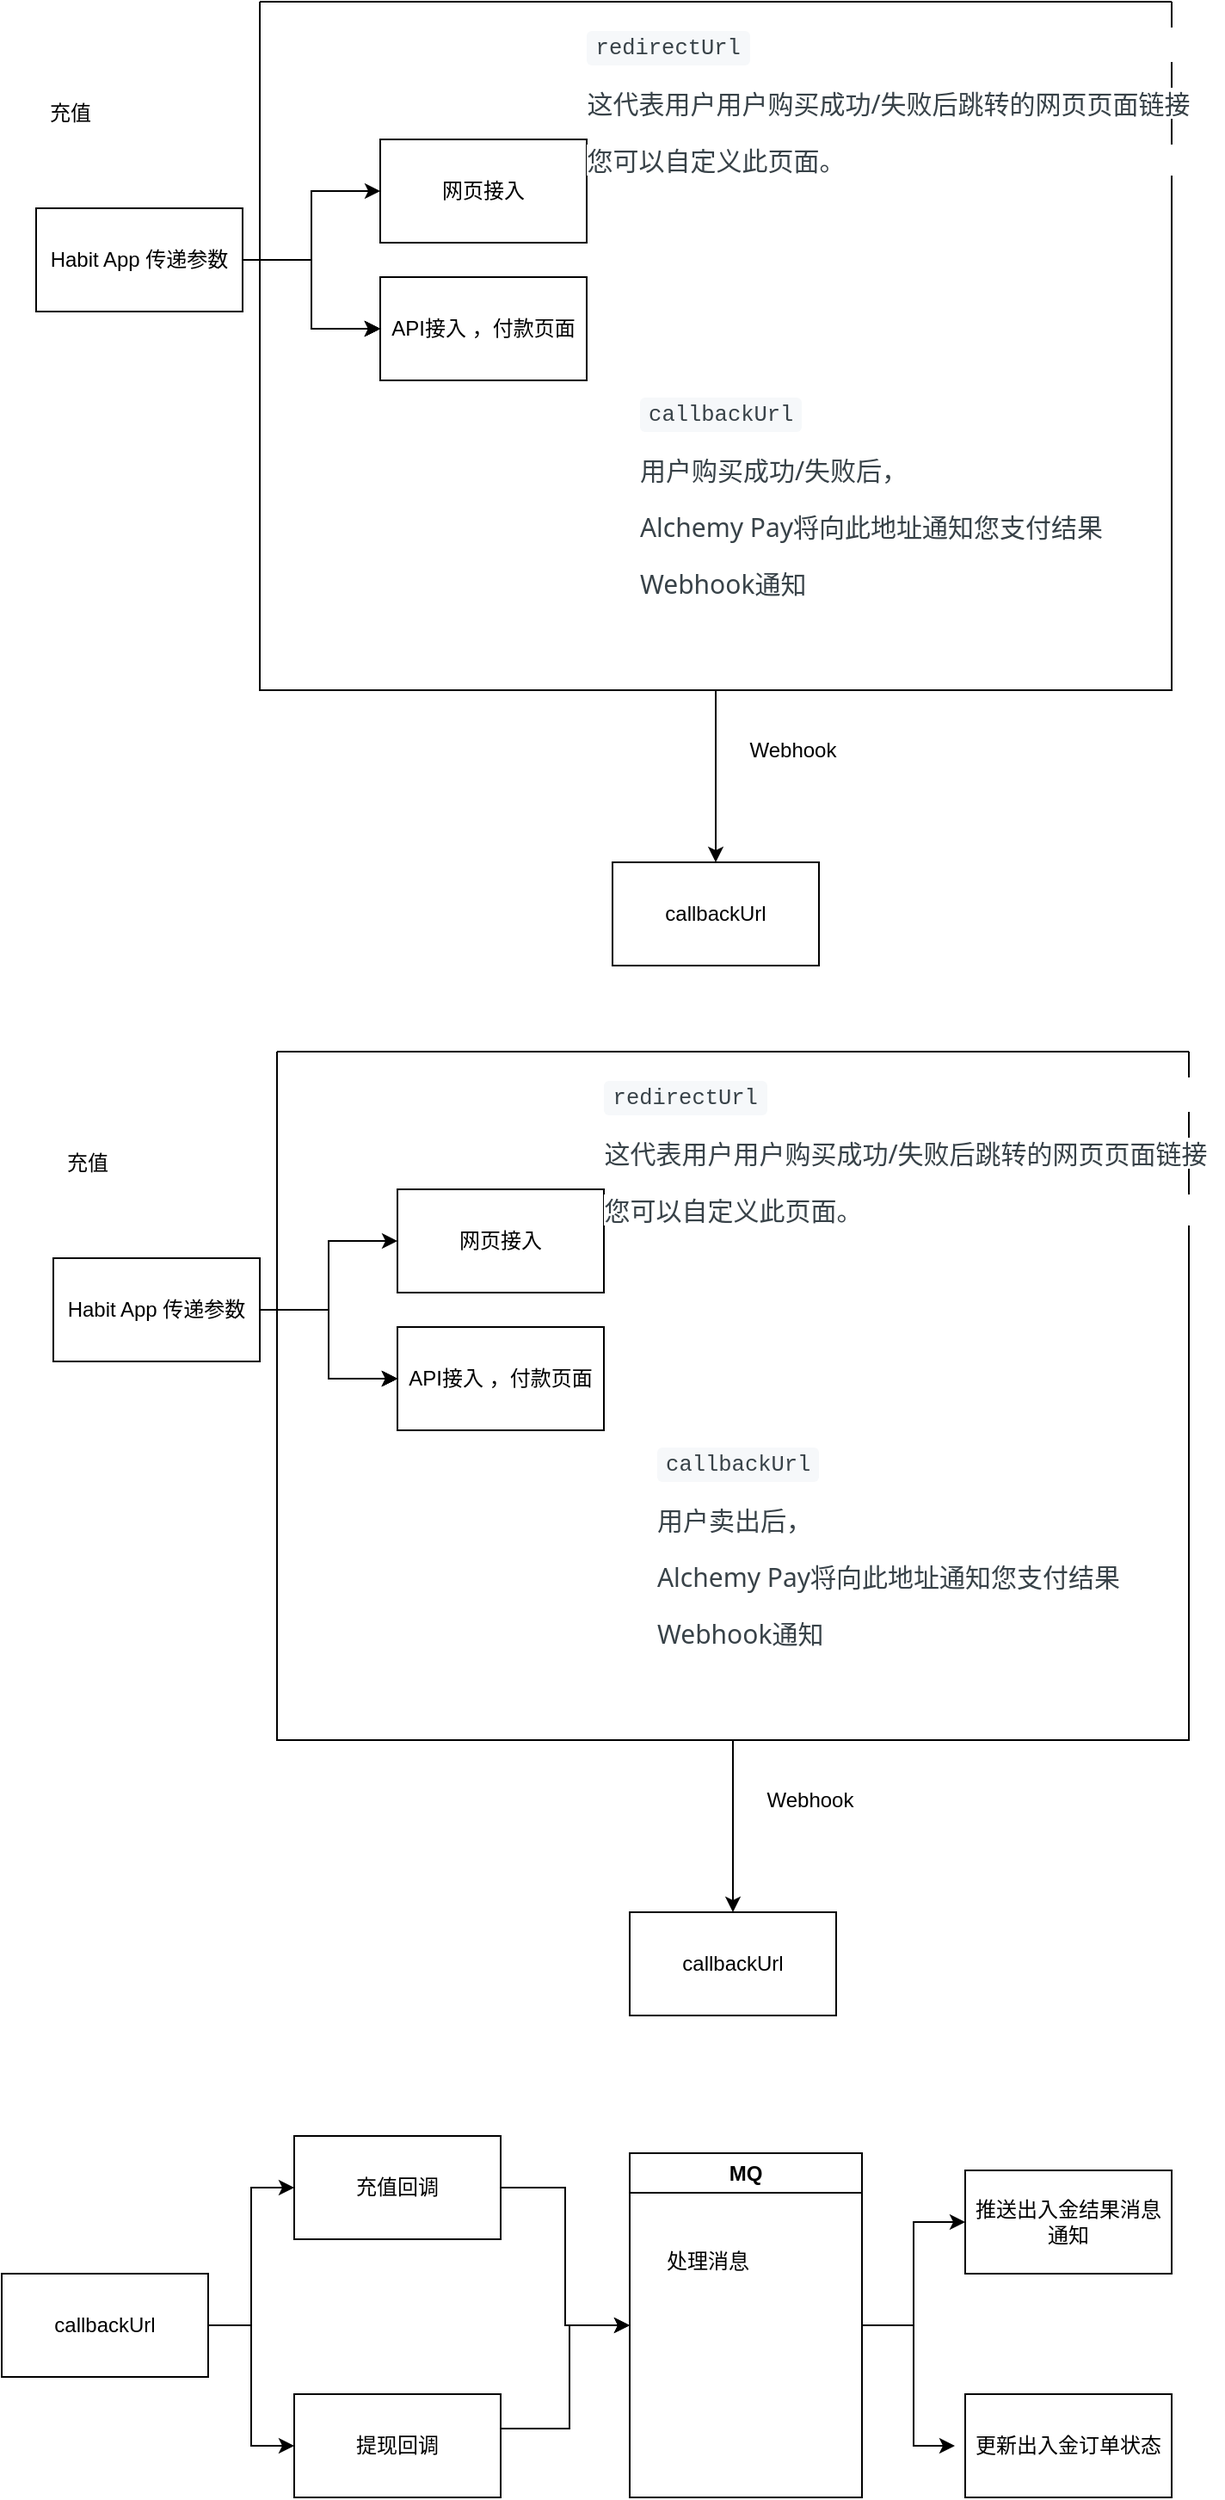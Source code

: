 <mxfile version="22.1.18" type="github">
  <diagram name="Page-1" id="KlX83wpPuoJ-3BZzphkl">
    <mxGraphModel dx="1386" dy="751" grid="1" gridSize="10" guides="1" tooltips="1" connect="1" arrows="1" fold="1" page="1" pageScale="1" pageWidth="850" pageHeight="1100" math="0" shadow="0">
      <root>
        <mxCell id="0" />
        <mxCell id="1" parent="0" />
        <mxCell id="i0vZ7vQ1HB3JaT2_wjpy-3" value="" style="edgeStyle=orthogonalEdgeStyle;rounded=0;orthogonalLoop=1;jettySize=auto;html=1;" edge="1" parent="1" source="i0vZ7vQ1HB3JaT2_wjpy-1" target="i0vZ7vQ1HB3JaT2_wjpy-2">
          <mxGeometry relative="1" as="geometry" />
        </mxCell>
        <mxCell id="i0vZ7vQ1HB3JaT2_wjpy-4" value="" style="edgeStyle=orthogonalEdgeStyle;rounded=0;orthogonalLoop=1;jettySize=auto;html=1;" edge="1" parent="1" source="i0vZ7vQ1HB3JaT2_wjpy-1" target="i0vZ7vQ1HB3JaT2_wjpy-2">
          <mxGeometry relative="1" as="geometry" />
        </mxCell>
        <mxCell id="i0vZ7vQ1HB3JaT2_wjpy-5" value="" style="edgeStyle=orthogonalEdgeStyle;rounded=0;orthogonalLoop=1;jettySize=auto;html=1;" edge="1" parent="1" source="i0vZ7vQ1HB3JaT2_wjpy-1" target="i0vZ7vQ1HB3JaT2_wjpy-2">
          <mxGeometry relative="1" as="geometry" />
        </mxCell>
        <mxCell id="i0vZ7vQ1HB3JaT2_wjpy-6" value="" style="edgeStyle=orthogonalEdgeStyle;rounded=0;orthogonalLoop=1;jettySize=auto;html=1;" edge="1" parent="1" source="i0vZ7vQ1HB3JaT2_wjpy-1" target="i0vZ7vQ1HB3JaT2_wjpy-2">
          <mxGeometry relative="1" as="geometry" />
        </mxCell>
        <mxCell id="i0vZ7vQ1HB3JaT2_wjpy-8" style="edgeStyle=orthogonalEdgeStyle;rounded=0;orthogonalLoop=1;jettySize=auto;html=1;exitX=1;exitY=0.5;exitDx=0;exitDy=0;entryX=0;entryY=0.5;entryDx=0;entryDy=0;" edge="1" parent="1" source="i0vZ7vQ1HB3JaT2_wjpy-1" target="i0vZ7vQ1HB3JaT2_wjpy-7">
          <mxGeometry relative="1" as="geometry" />
        </mxCell>
        <mxCell id="i0vZ7vQ1HB3JaT2_wjpy-1" value="&lt;p class=&quot;MsoNormal&quot;&gt;Habit App 传递参数&lt;/p&gt;" style="rounded=0;whiteSpace=wrap;html=1;" vertex="1" parent="1">
          <mxGeometry x="40" y="180" width="120" height="60" as="geometry" />
        </mxCell>
        <mxCell id="i0vZ7vQ1HB3JaT2_wjpy-2" value="API接入 ，付款页面" style="whiteSpace=wrap;html=1;rounded=0;" vertex="1" parent="1">
          <mxGeometry x="240" y="220" width="120" height="60" as="geometry" />
        </mxCell>
        <mxCell id="i0vZ7vQ1HB3JaT2_wjpy-7" value="网页接入" style="rounded=0;whiteSpace=wrap;html=1;" vertex="1" parent="1">
          <mxGeometry x="240" y="140" width="120" height="60" as="geometry" />
        </mxCell>
        <mxCell id="i0vZ7vQ1HB3JaT2_wjpy-16" style="edgeStyle=orthogonalEdgeStyle;rounded=0;orthogonalLoop=1;jettySize=auto;html=1;entryX=0.5;entryY=0;entryDx=0;entryDy=0;" edge="1" parent="1" source="i0vZ7vQ1HB3JaT2_wjpy-9" target="i0vZ7vQ1HB3JaT2_wjpy-15">
          <mxGeometry relative="1" as="geometry" />
        </mxCell>
        <mxCell id="i0vZ7vQ1HB3JaT2_wjpy-9" value="" style="swimlane;startSize=0;" vertex="1" parent="1">
          <mxGeometry x="170" y="60" width="530" height="400" as="geometry" />
        </mxCell>
        <mxCell id="i0vZ7vQ1HB3JaT2_wjpy-11" value="&lt;p style=&quot;box-sizing: border-box; margin-top: 0px; margin-bottom: 15px; color: rgb(56, 66, 72); font-family: system-ui, -apple-system, BlinkMacSystemFont, &amp;quot;Segoe UI&amp;quot;, Roboto, Oxygen, Ubuntu, Cantarell, &amp;quot;Fira Sans&amp;quot;, &amp;quot;Droid Sans&amp;quot;, &amp;quot;Helvetica Neue&amp;quot;, sans-serif; font-size: 15px; text-align: start; background-color: rgb(255, 255, 255);&quot;&gt;&lt;code style=&quot;box-sizing: border-box; font-family: var(--md-code-font, SFMono-Regular, Consolas, Liberation Mono, Menlo, Courier, monospace); font-size: 12.75px; background-color: var(--md-code-background, #f6f8fa); border-radius: 3px; color: var(--md-code-text); margin: 0px; padding: 0.2em 0.4em;&quot; tabindex=&quot;0&quot; name=&quot;&quot; data-lang=&quot;&quot; class=&quot;rdmd-code lang- theme-light&quot;&gt;redirectUrl&lt;/code&gt;&lt;/p&gt;&lt;p style=&quot;box-sizing: border-box; margin-top: 0px; margin-bottom: 15px; color: rgb(56, 66, 72); font-family: system-ui, -apple-system, BlinkMacSystemFont, &amp;quot;Segoe UI&amp;quot;, Roboto, Oxygen, Ubuntu, Cantarell, &amp;quot;Fira Sans&amp;quot;, &amp;quot;Droid Sans&amp;quot;, &amp;quot;Helvetica Neue&amp;quot;, sans-serif; font-size: 15px; text-align: start; background-color: rgb(255, 255, 255);&quot;&gt;这代表用户用户购买成功/失败后跳转的网页页面链接&lt;/p&gt;&lt;p style=&quot;box-sizing: border-box; margin-top: 0px; margin-bottom: 15px; color: rgb(56, 66, 72); font-family: system-ui, -apple-system, BlinkMacSystemFont, &amp;quot;Segoe UI&amp;quot;, Roboto, Oxygen, Ubuntu, Cantarell, &amp;quot;Fira Sans&amp;quot;, &amp;quot;Droid Sans&amp;quot;, &amp;quot;Helvetica Neue&amp;quot;, sans-serif; font-size: 15px; text-align: start; background-color: rgb(255, 255, 255);&quot;&gt;您可以自定义此页面。&lt;/p&gt;" style="text;html=1;align=center;verticalAlign=middle;resizable=0;points=[];autosize=1;strokeColor=none;fillColor=none;" vertex="1" parent="i0vZ7vQ1HB3JaT2_wjpy-9">
          <mxGeometry x="180" y="10" width="370" height="110" as="geometry" />
        </mxCell>
        <mxCell id="i0vZ7vQ1HB3JaT2_wjpy-12" value="&lt;p style=&quot;box-sizing: border-box; margin-top: 0px; margin-bottom: 15px; color: rgb(56, 66, 72); font-family: system-ui, -apple-system, BlinkMacSystemFont, &amp;quot;Segoe UI&amp;quot;, Roboto, Oxygen, Ubuntu, Cantarell, &amp;quot;Fira Sans&amp;quot;, &amp;quot;Droid Sans&amp;quot;, &amp;quot;Helvetica Neue&amp;quot;, sans-serif; font-size: 15px; text-align: start; background-color: rgb(255, 255, 255);&quot;&gt;&lt;code style=&quot;box-sizing: border-box; font-family: var(--md-code-font, SFMono-Regular, Consolas, Liberation Mono, Menlo, Courier, monospace); font-size: 12.75px; background-color: var(--md-code-background, #f6f8fa); border-radius: 3px; color: var(--md-code-text); margin: 0px; padding: 0.2em 0.4em;&quot; tabindex=&quot;0&quot; name=&quot;&quot; data-lang=&quot;&quot; class=&quot;rdmd-code lang- theme-light&quot;&gt;callbackUrl&lt;/code&gt;&lt;/p&gt;&lt;p style=&quot;box-sizing: border-box; margin-top: 0px; margin-bottom: 15px; color: rgb(56, 66, 72); font-family: system-ui, -apple-system, BlinkMacSystemFont, &amp;quot;Segoe UI&amp;quot;, Roboto, Oxygen, Ubuntu, Cantarell, &amp;quot;Fira Sans&amp;quot;, &amp;quot;Droid Sans&amp;quot;, &amp;quot;Helvetica Neue&amp;quot;, sans-serif; font-size: 15px; text-align: start; background-color: rgb(255, 255, 255);&quot;&gt;用户购买成功/失败后，&lt;/p&gt;&lt;p style=&quot;box-sizing: border-box; margin-top: 0px; margin-bottom: 15px; color: rgb(56, 66, 72); font-family: system-ui, -apple-system, BlinkMacSystemFont, &amp;quot;Segoe UI&amp;quot;, Roboto, Oxygen, Ubuntu, Cantarell, &amp;quot;Fira Sans&amp;quot;, &amp;quot;Droid Sans&amp;quot;, &amp;quot;Helvetica Neue&amp;quot;, sans-serif; font-size: 15px; text-align: start; background-color: rgb(255, 255, 255);&quot;&gt;Alchemy Pay将向此地址通知您支付结果&lt;/p&gt;&lt;p style=&quot;box-sizing: border-box; margin-top: 0px; margin-bottom: 15px; color: rgb(56, 66, 72); font-family: system-ui, -apple-system, BlinkMacSystemFont, &amp;quot;Segoe UI&amp;quot;, Roboto, Oxygen, Ubuntu, Cantarell, &amp;quot;Fira Sans&amp;quot;, &amp;quot;Droid Sans&amp;quot;, &amp;quot;Helvetica Neue&amp;quot;, sans-serif; font-size: 15px; text-align: start; background-color: rgb(255, 255, 255);&quot;&gt;Webhook通知&lt;/p&gt;" style="text;html=1;align=center;verticalAlign=middle;resizable=0;points=[];autosize=1;strokeColor=none;fillColor=none;" vertex="1" parent="i0vZ7vQ1HB3JaT2_wjpy-9">
          <mxGeometry x="210" y="220" width="290" height="150" as="geometry" />
        </mxCell>
        <mxCell id="i0vZ7vQ1HB3JaT2_wjpy-13" value="充值" style="text;html=1;strokeColor=none;fillColor=none;align=center;verticalAlign=middle;whiteSpace=wrap;rounded=0;" vertex="1" parent="1">
          <mxGeometry x="30" y="110" width="60" height="30" as="geometry" />
        </mxCell>
        <mxCell id="i0vZ7vQ1HB3JaT2_wjpy-15" value="callbackUrl" style="rounded=0;whiteSpace=wrap;html=1;" vertex="1" parent="1">
          <mxGeometry x="375" y="560" width="120" height="60" as="geometry" />
        </mxCell>
        <mxCell id="i0vZ7vQ1HB3JaT2_wjpy-17" value="Webhook" style="text;html=1;strokeColor=none;fillColor=none;align=center;verticalAlign=middle;whiteSpace=wrap;rounded=0;" vertex="1" parent="1">
          <mxGeometry x="450" y="480" width="60" height="30" as="geometry" />
        </mxCell>
        <mxCell id="i0vZ7vQ1HB3JaT2_wjpy-18" value="" style="edgeStyle=orthogonalEdgeStyle;rounded=0;orthogonalLoop=1;jettySize=auto;html=1;" edge="1" parent="1" source="i0vZ7vQ1HB3JaT2_wjpy-23" target="i0vZ7vQ1HB3JaT2_wjpy-24">
          <mxGeometry relative="1" as="geometry" />
        </mxCell>
        <mxCell id="i0vZ7vQ1HB3JaT2_wjpy-19" value="" style="edgeStyle=orthogonalEdgeStyle;rounded=0;orthogonalLoop=1;jettySize=auto;html=1;" edge="1" parent="1" source="i0vZ7vQ1HB3JaT2_wjpy-23" target="i0vZ7vQ1HB3JaT2_wjpy-24">
          <mxGeometry relative="1" as="geometry" />
        </mxCell>
        <mxCell id="i0vZ7vQ1HB3JaT2_wjpy-20" value="" style="edgeStyle=orthogonalEdgeStyle;rounded=0;orthogonalLoop=1;jettySize=auto;html=1;" edge="1" parent="1" source="i0vZ7vQ1HB3JaT2_wjpy-23" target="i0vZ7vQ1HB3JaT2_wjpy-24">
          <mxGeometry relative="1" as="geometry" />
        </mxCell>
        <mxCell id="i0vZ7vQ1HB3JaT2_wjpy-21" value="" style="edgeStyle=orthogonalEdgeStyle;rounded=0;orthogonalLoop=1;jettySize=auto;html=1;" edge="1" parent="1" source="i0vZ7vQ1HB3JaT2_wjpy-23" target="i0vZ7vQ1HB3JaT2_wjpy-24">
          <mxGeometry relative="1" as="geometry" />
        </mxCell>
        <mxCell id="i0vZ7vQ1HB3JaT2_wjpy-22" style="edgeStyle=orthogonalEdgeStyle;rounded=0;orthogonalLoop=1;jettySize=auto;html=1;exitX=1;exitY=0.5;exitDx=0;exitDy=0;entryX=0;entryY=0.5;entryDx=0;entryDy=0;" edge="1" parent="1" source="i0vZ7vQ1HB3JaT2_wjpy-23" target="i0vZ7vQ1HB3JaT2_wjpy-25">
          <mxGeometry relative="1" as="geometry" />
        </mxCell>
        <mxCell id="i0vZ7vQ1HB3JaT2_wjpy-23" value="&lt;p class=&quot;MsoNormal&quot;&gt;Habit App 传递参数&lt;/p&gt;" style="rounded=0;whiteSpace=wrap;html=1;" vertex="1" parent="1">
          <mxGeometry x="50" y="790" width="120" height="60" as="geometry" />
        </mxCell>
        <mxCell id="i0vZ7vQ1HB3JaT2_wjpy-24" value="API接入 ，付款页面" style="whiteSpace=wrap;html=1;rounded=0;" vertex="1" parent="1">
          <mxGeometry x="250" y="830" width="120" height="60" as="geometry" />
        </mxCell>
        <mxCell id="i0vZ7vQ1HB3JaT2_wjpy-25" value="网页接入" style="rounded=0;whiteSpace=wrap;html=1;" vertex="1" parent="1">
          <mxGeometry x="250" y="750" width="120" height="60" as="geometry" />
        </mxCell>
        <mxCell id="i0vZ7vQ1HB3JaT2_wjpy-26" style="edgeStyle=orthogonalEdgeStyle;rounded=0;orthogonalLoop=1;jettySize=auto;html=1;entryX=0.5;entryY=0;entryDx=0;entryDy=0;" edge="1" parent="1" source="i0vZ7vQ1HB3JaT2_wjpy-27" target="i0vZ7vQ1HB3JaT2_wjpy-31">
          <mxGeometry relative="1" as="geometry" />
        </mxCell>
        <mxCell id="i0vZ7vQ1HB3JaT2_wjpy-27" value="" style="swimlane;startSize=0;" vertex="1" parent="1">
          <mxGeometry x="180" y="670" width="530" height="400" as="geometry" />
        </mxCell>
        <mxCell id="i0vZ7vQ1HB3JaT2_wjpy-28" value="&lt;p style=&quot;box-sizing: border-box; margin-top: 0px; margin-bottom: 15px; color: rgb(56, 66, 72); font-family: system-ui, -apple-system, BlinkMacSystemFont, &amp;quot;Segoe UI&amp;quot;, Roboto, Oxygen, Ubuntu, Cantarell, &amp;quot;Fira Sans&amp;quot;, &amp;quot;Droid Sans&amp;quot;, &amp;quot;Helvetica Neue&amp;quot;, sans-serif; font-size: 15px; text-align: start; background-color: rgb(255, 255, 255);&quot;&gt;&lt;code style=&quot;box-sizing: border-box; font-family: var(--md-code-font, SFMono-Regular, Consolas, Liberation Mono, Menlo, Courier, monospace); font-size: 12.75px; background-color: var(--md-code-background, #f6f8fa); border-radius: 3px; color: var(--md-code-text); margin: 0px; padding: 0.2em 0.4em;&quot; tabindex=&quot;0&quot; name=&quot;&quot; data-lang=&quot;&quot; class=&quot;rdmd-code lang- theme-light&quot;&gt;redirectUrl&lt;/code&gt;&lt;/p&gt;&lt;p style=&quot;box-sizing: border-box; margin-top: 0px; margin-bottom: 15px; color: rgb(56, 66, 72); font-family: system-ui, -apple-system, BlinkMacSystemFont, &amp;quot;Segoe UI&amp;quot;, Roboto, Oxygen, Ubuntu, Cantarell, &amp;quot;Fira Sans&amp;quot;, &amp;quot;Droid Sans&amp;quot;, &amp;quot;Helvetica Neue&amp;quot;, sans-serif; font-size: 15px; text-align: start; background-color: rgb(255, 255, 255);&quot;&gt;这代表用户用户购买成功/失败后跳转的网页页面链接&lt;/p&gt;&lt;p style=&quot;box-sizing: border-box; margin-top: 0px; margin-bottom: 15px; color: rgb(56, 66, 72); font-family: system-ui, -apple-system, BlinkMacSystemFont, &amp;quot;Segoe UI&amp;quot;, Roboto, Oxygen, Ubuntu, Cantarell, &amp;quot;Fira Sans&amp;quot;, &amp;quot;Droid Sans&amp;quot;, &amp;quot;Helvetica Neue&amp;quot;, sans-serif; font-size: 15px; text-align: start; background-color: rgb(255, 255, 255);&quot;&gt;您可以自定义此页面。&lt;/p&gt;" style="text;html=1;align=center;verticalAlign=middle;resizable=0;points=[];autosize=1;strokeColor=none;fillColor=none;" vertex="1" parent="i0vZ7vQ1HB3JaT2_wjpy-27">
          <mxGeometry x="180" y="10" width="370" height="110" as="geometry" />
        </mxCell>
        <mxCell id="i0vZ7vQ1HB3JaT2_wjpy-29" value="&lt;p style=&quot;box-sizing: border-box; margin-top: 0px; margin-bottom: 15px; color: rgb(56, 66, 72); font-family: system-ui, -apple-system, BlinkMacSystemFont, &amp;quot;Segoe UI&amp;quot;, Roboto, Oxygen, Ubuntu, Cantarell, &amp;quot;Fira Sans&amp;quot;, &amp;quot;Droid Sans&amp;quot;, &amp;quot;Helvetica Neue&amp;quot;, sans-serif; font-size: 15px; text-align: start; background-color: rgb(255, 255, 255);&quot;&gt;&lt;code style=&quot;box-sizing: border-box; font-family: var(--md-code-font, SFMono-Regular, Consolas, Liberation Mono, Menlo, Courier, monospace); font-size: 12.75px; background-color: var(--md-code-background, #f6f8fa); border-radius: 3px; color: var(--md-code-text); margin: 0px; padding: 0.2em 0.4em;&quot; tabindex=&quot;0&quot; name=&quot;&quot; data-lang=&quot;&quot; class=&quot;rdmd-code lang- theme-light&quot;&gt;callbackUrl&lt;/code&gt;&lt;/p&gt;&lt;p style=&quot;box-sizing: border-box; margin-top: 0px; margin-bottom: 15px; color: rgb(56, 66, 72); font-family: system-ui, -apple-system, BlinkMacSystemFont, &amp;quot;Segoe UI&amp;quot;, Roboto, Oxygen, Ubuntu, Cantarell, &amp;quot;Fira Sans&amp;quot;, &amp;quot;Droid Sans&amp;quot;, &amp;quot;Helvetica Neue&amp;quot;, sans-serif; font-size: 15px; text-align: start; background-color: rgb(255, 255, 255);&quot;&gt;用户卖出后，&lt;/p&gt;&lt;p style=&quot;box-sizing: border-box; margin-top: 0px; margin-bottom: 15px; color: rgb(56, 66, 72); font-family: system-ui, -apple-system, BlinkMacSystemFont, &amp;quot;Segoe UI&amp;quot;, Roboto, Oxygen, Ubuntu, Cantarell, &amp;quot;Fira Sans&amp;quot;, &amp;quot;Droid Sans&amp;quot;, &amp;quot;Helvetica Neue&amp;quot;, sans-serif; font-size: 15px; text-align: start; background-color: rgb(255, 255, 255);&quot;&gt;Alchemy Pay将向此地址通知您支付结果&lt;/p&gt;&lt;p style=&quot;box-sizing: border-box; margin-top: 0px; margin-bottom: 15px; color: rgb(56, 66, 72); font-family: system-ui, -apple-system, BlinkMacSystemFont, &amp;quot;Segoe UI&amp;quot;, Roboto, Oxygen, Ubuntu, Cantarell, &amp;quot;Fira Sans&amp;quot;, &amp;quot;Droid Sans&amp;quot;, &amp;quot;Helvetica Neue&amp;quot;, sans-serif; font-size: 15px; text-align: start; background-color: rgb(255, 255, 255);&quot;&gt;Webhook通知&lt;/p&gt;" style="text;html=1;align=center;verticalAlign=middle;resizable=0;points=[];autosize=1;strokeColor=none;fillColor=none;" vertex="1" parent="i0vZ7vQ1HB3JaT2_wjpy-27">
          <mxGeometry x="210" y="220" width="290" height="150" as="geometry" />
        </mxCell>
        <mxCell id="i0vZ7vQ1HB3JaT2_wjpy-30" value="充值" style="text;html=1;strokeColor=none;fillColor=none;align=center;verticalAlign=middle;whiteSpace=wrap;rounded=0;" vertex="1" parent="1">
          <mxGeometry x="40" y="720" width="60" height="30" as="geometry" />
        </mxCell>
        <mxCell id="i0vZ7vQ1HB3JaT2_wjpy-31" value="callbackUrl" style="rounded=0;whiteSpace=wrap;html=1;" vertex="1" parent="1">
          <mxGeometry x="385" y="1170" width="120" height="60" as="geometry" />
        </mxCell>
        <mxCell id="i0vZ7vQ1HB3JaT2_wjpy-32" value="Webhook" style="text;html=1;strokeColor=none;fillColor=none;align=center;verticalAlign=middle;whiteSpace=wrap;rounded=0;" vertex="1" parent="1">
          <mxGeometry x="460" y="1090" width="60" height="30" as="geometry" />
        </mxCell>
        <mxCell id="i0vZ7vQ1HB3JaT2_wjpy-36" style="edgeStyle=orthogonalEdgeStyle;rounded=0;orthogonalLoop=1;jettySize=auto;html=1;exitX=1;exitY=0.5;exitDx=0;exitDy=0;entryX=0;entryY=0.5;entryDx=0;entryDy=0;" edge="1" parent="1" source="i0vZ7vQ1HB3JaT2_wjpy-33" target="i0vZ7vQ1HB3JaT2_wjpy-35">
          <mxGeometry relative="1" as="geometry" />
        </mxCell>
        <mxCell id="i0vZ7vQ1HB3JaT2_wjpy-37" style="edgeStyle=orthogonalEdgeStyle;rounded=0;orthogonalLoop=1;jettySize=auto;html=1;entryX=0;entryY=0.5;entryDx=0;entryDy=0;" edge="1" parent="1" source="i0vZ7vQ1HB3JaT2_wjpy-33" target="i0vZ7vQ1HB3JaT2_wjpy-34">
          <mxGeometry relative="1" as="geometry" />
        </mxCell>
        <mxCell id="i0vZ7vQ1HB3JaT2_wjpy-33" value="callbackUrl" style="rounded=0;whiteSpace=wrap;html=1;" vertex="1" parent="1">
          <mxGeometry x="20" y="1380" width="120" height="60" as="geometry" />
        </mxCell>
        <mxCell id="i0vZ7vQ1HB3JaT2_wjpy-40" style="edgeStyle=orthogonalEdgeStyle;rounded=0;orthogonalLoop=1;jettySize=auto;html=1;exitX=1;exitY=0.5;exitDx=0;exitDy=0;entryX=0;entryY=0.5;entryDx=0;entryDy=0;" edge="1" parent="1" source="i0vZ7vQ1HB3JaT2_wjpy-34" target="i0vZ7vQ1HB3JaT2_wjpy-38">
          <mxGeometry relative="1" as="geometry">
            <mxPoint x="360" y="1410" as="targetPoint" />
            <Array as="points">
              <mxPoint x="310" y="1470" />
              <mxPoint x="350" y="1470" />
              <mxPoint x="350" y="1410" />
            </Array>
          </mxGeometry>
        </mxCell>
        <mxCell id="i0vZ7vQ1HB3JaT2_wjpy-34" value="提现回调" style="rounded=0;whiteSpace=wrap;html=1;" vertex="1" parent="1">
          <mxGeometry x="190" y="1450" width="120" height="60" as="geometry" />
        </mxCell>
        <mxCell id="i0vZ7vQ1HB3JaT2_wjpy-39" style="edgeStyle=orthogonalEdgeStyle;rounded=0;orthogonalLoop=1;jettySize=auto;html=1;exitX=1;exitY=0.5;exitDx=0;exitDy=0;entryX=0;entryY=0.5;entryDx=0;entryDy=0;" edge="1" parent="1" source="i0vZ7vQ1HB3JaT2_wjpy-35" target="i0vZ7vQ1HB3JaT2_wjpy-38">
          <mxGeometry relative="1" as="geometry" />
        </mxCell>
        <mxCell id="i0vZ7vQ1HB3JaT2_wjpy-35" value="充值回调" style="rounded=0;whiteSpace=wrap;html=1;" vertex="1" parent="1">
          <mxGeometry x="190" y="1300" width="120" height="60" as="geometry" />
        </mxCell>
        <mxCell id="i0vZ7vQ1HB3JaT2_wjpy-43" style="edgeStyle=orthogonalEdgeStyle;rounded=0;orthogonalLoop=1;jettySize=auto;html=1;exitX=1;exitY=0.5;exitDx=0;exitDy=0;entryX=0;entryY=0.5;entryDx=0;entryDy=0;" edge="1" parent="1" source="i0vZ7vQ1HB3JaT2_wjpy-38" target="i0vZ7vQ1HB3JaT2_wjpy-42">
          <mxGeometry relative="1" as="geometry" />
        </mxCell>
        <mxCell id="i0vZ7vQ1HB3JaT2_wjpy-38" value="MQ" style="swimlane;whiteSpace=wrap;html=1;" vertex="1" parent="1">
          <mxGeometry x="385" y="1310" width="135" height="200" as="geometry" />
        </mxCell>
        <mxCell id="i0vZ7vQ1HB3JaT2_wjpy-41" value="处理消息" style="text;html=1;align=center;verticalAlign=middle;resizable=0;points=[];autosize=1;strokeColor=none;fillColor=none;" vertex="1" parent="1">
          <mxGeometry x="395" y="1358" width="70" height="30" as="geometry" />
        </mxCell>
        <mxCell id="i0vZ7vQ1HB3JaT2_wjpy-42" value="推送出入金结果消息通知" style="rounded=0;whiteSpace=wrap;html=1;" vertex="1" parent="1">
          <mxGeometry x="580" y="1320" width="120" height="60" as="geometry" />
        </mxCell>
        <mxCell id="i0vZ7vQ1HB3JaT2_wjpy-44" value="更新出入金订单状态" style="rounded=0;whiteSpace=wrap;html=1;" vertex="1" parent="1">
          <mxGeometry x="580" y="1450" width="120" height="60" as="geometry" />
        </mxCell>
        <mxCell id="i0vZ7vQ1HB3JaT2_wjpy-45" style="edgeStyle=orthogonalEdgeStyle;rounded=0;orthogonalLoop=1;jettySize=auto;html=1;exitX=1;exitY=0.5;exitDx=0;exitDy=0;entryX=-0.05;entryY=0.5;entryDx=0;entryDy=0;entryPerimeter=0;" edge="1" parent="1" source="i0vZ7vQ1HB3JaT2_wjpy-38" target="i0vZ7vQ1HB3JaT2_wjpy-44">
          <mxGeometry relative="1" as="geometry" />
        </mxCell>
      </root>
    </mxGraphModel>
  </diagram>
</mxfile>
